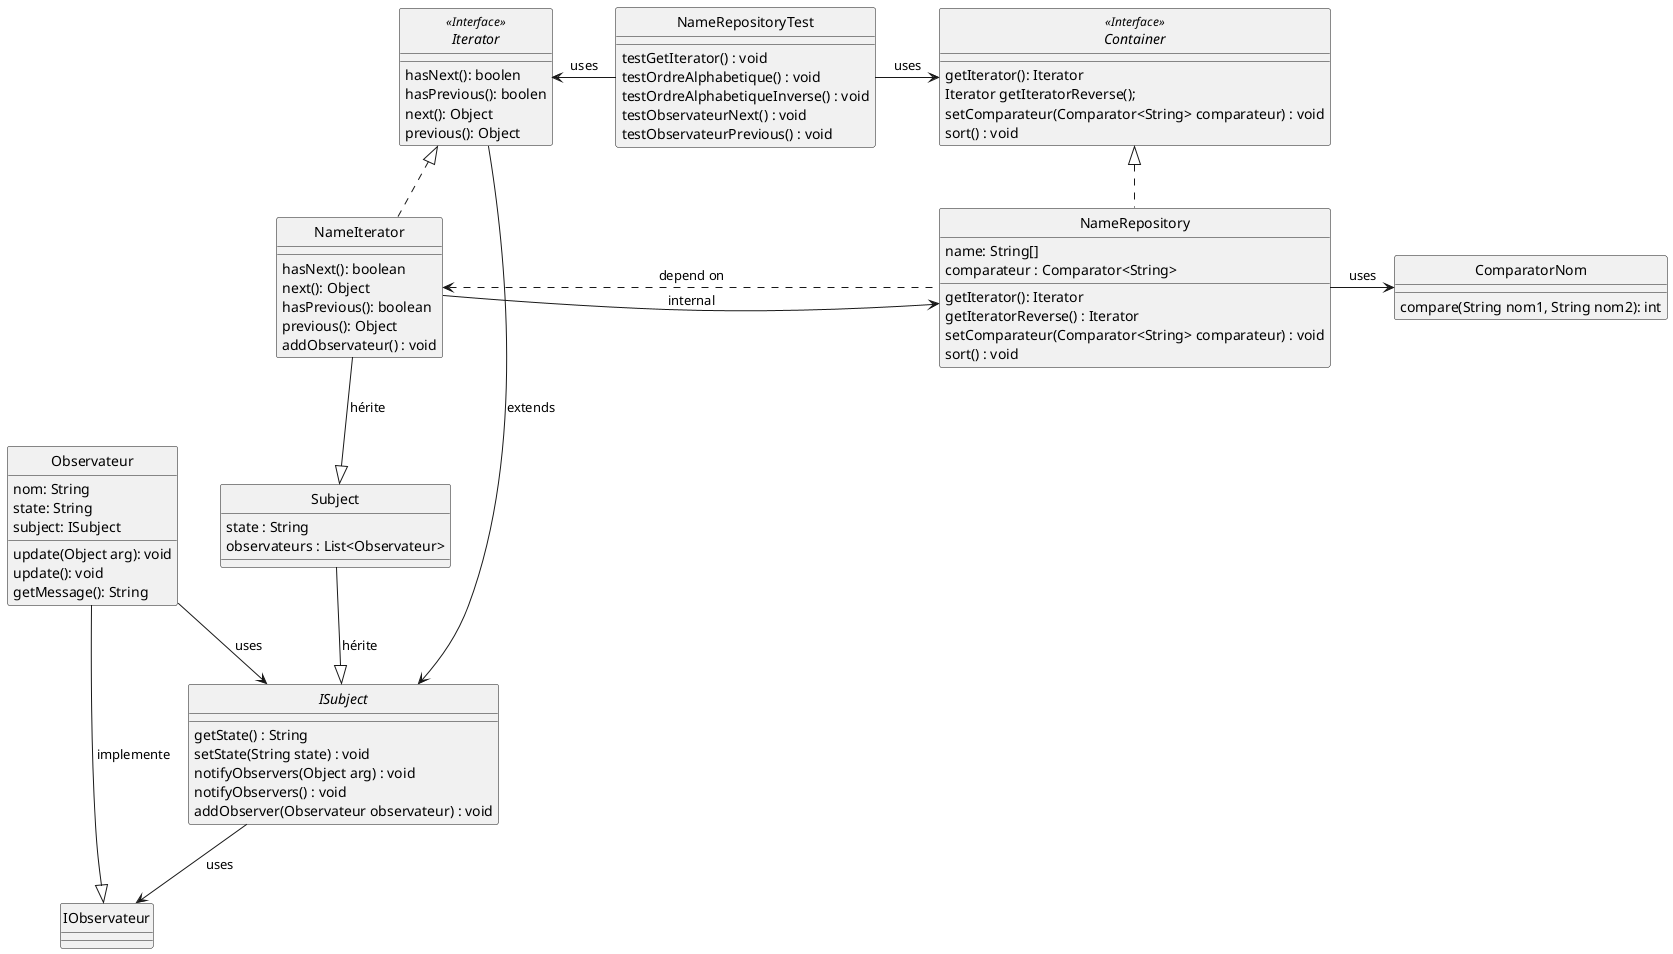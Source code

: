 @startuml Diagramme de classe
skinparam style strictuml
interface Container <<Interface>> {
  getIterator(): Iterator
  Iterator getIteratorReverse();
  setComparateur(Comparator<String> comparateur) : void
  sort() : void
}
interface Iterator <<Interface>> {
  hasNext(): boolen
  hasPrevious(): boolen
  next(): Object
  previous(): Object
}
class ComparatorNom{
  compare(String nom1, String nom2): int
}
class Observateur{
  nom: String
  state: String
  subject: ISubject
  update(Object arg): void
  update(): void
  getMessage(): String
}
interface ISubject{
  getState() : String
  setState(String state) : void
  notifyObservers(Object arg) : void
  notifyObservers() : void
  addObserver(Observateur observateur) : void
}
class Subject{
  state : String
  observateurs : List<Observateur>
}
class NameRepository{
  name: String[]
  comparateur : Comparator<String>
  getIterator(): Iterator
  getIteratorReverse() : Iterator
  setComparateur(Comparator<String> comparateur) : void
  sort() : void
}
class NameIterator{
  hasNext(): boolean
  next(): Object
  hasPrevious(): boolean
  previous(): Object
  addObservateur() : void
}
class NameRepositoryTest{
  testGetIterator() : void
  testOrdreAlphabetique() : void
  testOrdreAlphabetiqueInverse() : void
  testObservateurNext() : void
  testObservateurPrevious() : void
}
class NameRepository implements Container
class NameIterator implements Iterator

NameRepository .left-> NameIterator : depend on
NameRepository -right-> ComparatorNom : uses
NameRepository <-left- NameIterator : internal
NameRepositoryTest -left-> Iterator : uses
Iterator --> ISubject : extends
NameIterator --|> Subject : hérite
ISubject --> IObservateur : uses
Observateur --|> IObservateur : implemente
Observateur --> ISubject : uses
Subject --|> ISubject : hérite
Container <-left- NameRepositoryTest : uses
@enduml


@startuml diagramme de séquence

skinparam Style strictuml
title Diagramme de séquence
actor main
participant "namesRepository:NameRepository" as namesRepository
participant "names: String" as names
participant "name:String" as name
participant "iter:NameIterator" as iter

main -> namesRepository ** : namesRepository = new NameRepository()
main -> names **
main -> namesRepository : iter = getIterator()
namesRepository -> iter ** : iterateur = new NameIterator()
iter --> namesRepository
namesRepository --> main : return iterateur


main -> iter : aSuivant = hasNext()
iter -> names : taille = length
alt (index < taille)
  iter --> main : true
else (else)
  iter --> main : false
end
loop (aSuivant)
  main -> iter : suivant = next()
  iter -> iter : aSuivant2 = hasNext()
  alt (aSuivant2)
    iter -> names : item = names[index]
    iter --> main : return item
  else (else)
  iter --> main : return null
  end
  main -> name ** : suivant = name
  main -> System.out : print(suivant)
  main -> names : names += name
  main ->namesRepository : aSuivant = hasNext()
end

@enduml

@startuml Diagramme de sequence
skinparam style strictuml

actor IteratorPatternDemo

participant "nameRepository:NameRepository" as NameRepository
participant "nameIterator:NameIterator" as NameIterator
participant "System.out" as System

IteratorPatternDemo --> NameRepository ** : nameRepository = new()
IteratorPatternDemo -> NameRepository : getIterator()
NameRepository --> NameIterator ** : nameIterator = new()
NameRepository --> IteratorPatternDemo : nameIterator
IteratorPatternDemo -> NameIterator : hasNext = hasNext()
    loop hasNext
        IteratorPatternDemo -> NameIterator : currentItem = next()
        IteratorPatternDemo -> System : println(currentItem)
        IteratorPatternDemo -> NameIterator : hasNext = hasNext()
    end
@enduml
